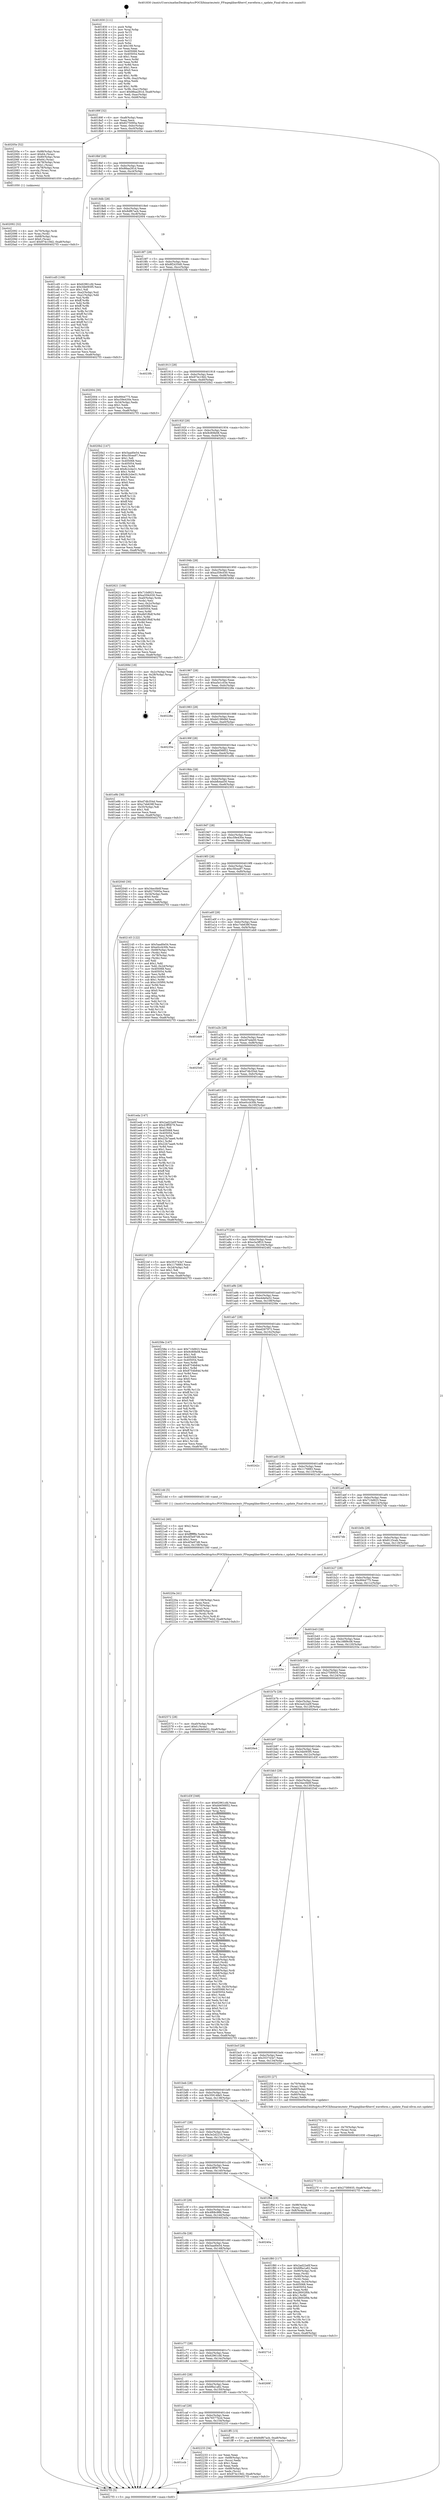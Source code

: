 digraph "0x401830" {
  label = "0x401830 (/mnt/c/Users/mathe/Desktop/tcc/POCII/binaries/extr_FFmpeglibavfiltervf_waveform.c_update_Final-ollvm.out::main(0))"
  labelloc = "t"
  node[shape=record]

  Entry [label="",width=0.3,height=0.3,shape=circle,fillcolor=black,style=filled]
  "0x40189f" [label="{
     0x40189f [32]\l
     | [instrs]\l
     &nbsp;&nbsp;0x40189f \<+6\>: mov -0xa8(%rbp),%eax\l
     &nbsp;&nbsp;0x4018a5 \<+2\>: mov %eax,%ecx\l
     &nbsp;&nbsp;0x4018a7 \<+6\>: sub $0x8275095a,%ecx\l
     &nbsp;&nbsp;0x4018ad \<+6\>: mov %eax,-0xbc(%rbp)\l
     &nbsp;&nbsp;0x4018b3 \<+6\>: mov %ecx,-0xc0(%rbp)\l
     &nbsp;&nbsp;0x4018b9 \<+6\>: je 000000000040205e \<main+0x82e\>\l
  }"]
  "0x40205e" [label="{
     0x40205e [52]\l
     | [instrs]\l
     &nbsp;&nbsp;0x40205e \<+7\>: mov -0x88(%rbp),%rax\l
     &nbsp;&nbsp;0x402065 \<+6\>: movl $0x64,(%rax)\l
     &nbsp;&nbsp;0x40206b \<+4\>: mov -0x80(%rbp),%rax\l
     &nbsp;&nbsp;0x40206f \<+6\>: movl $0x64,(%rax)\l
     &nbsp;&nbsp;0x402075 \<+4\>: mov -0x78(%rbp),%rax\l
     &nbsp;&nbsp;0x402079 \<+6\>: movl $0x1,(%rax)\l
     &nbsp;&nbsp;0x40207f \<+4\>: mov -0x78(%rbp),%rax\l
     &nbsp;&nbsp;0x402083 \<+3\>: movslq (%rax),%rax\l
     &nbsp;&nbsp;0x402086 \<+4\>: shl $0x2,%rax\l
     &nbsp;&nbsp;0x40208a \<+3\>: mov %rax,%rdi\l
     &nbsp;&nbsp;0x40208d \<+5\>: call 0000000000401050 \<malloc@plt\>\l
     | [calls]\l
     &nbsp;&nbsp;0x401050 \{1\} (unknown)\l
  }"]
  "0x4018bf" [label="{
     0x4018bf [28]\l
     | [instrs]\l
     &nbsp;&nbsp;0x4018bf \<+5\>: jmp 00000000004018c4 \<main+0x94\>\l
     &nbsp;&nbsp;0x4018c4 \<+6\>: mov -0xbc(%rbp),%eax\l
     &nbsp;&nbsp;0x4018ca \<+5\>: sub $0x88aa281d,%eax\l
     &nbsp;&nbsp;0x4018cf \<+6\>: mov %eax,-0xc4(%rbp)\l
     &nbsp;&nbsp;0x4018d5 \<+6\>: je 0000000000401cd5 \<main+0x4a5\>\l
  }"]
  Exit [label="",width=0.3,height=0.3,shape=circle,fillcolor=black,style=filled,peripheries=2]
  "0x401cd5" [label="{
     0x401cd5 [106]\l
     | [instrs]\l
     &nbsp;&nbsp;0x401cd5 \<+5\>: mov $0x62961cfd,%eax\l
     &nbsp;&nbsp;0x401cda \<+5\>: mov $0x34b093f5,%ecx\l
     &nbsp;&nbsp;0x401cdf \<+2\>: mov $0x1,%dl\l
     &nbsp;&nbsp;0x401ce1 \<+7\>: mov -0xa2(%rbp),%sil\l
     &nbsp;&nbsp;0x401ce8 \<+7\>: mov -0xa1(%rbp),%dil\l
     &nbsp;&nbsp;0x401cef \<+3\>: mov %sil,%r8b\l
     &nbsp;&nbsp;0x401cf2 \<+4\>: xor $0xff,%r8b\l
     &nbsp;&nbsp;0x401cf6 \<+3\>: mov %dil,%r9b\l
     &nbsp;&nbsp;0x401cf9 \<+4\>: xor $0xff,%r9b\l
     &nbsp;&nbsp;0x401cfd \<+3\>: xor $0x1,%dl\l
     &nbsp;&nbsp;0x401d00 \<+3\>: mov %r8b,%r10b\l
     &nbsp;&nbsp;0x401d03 \<+4\>: and $0xff,%r10b\l
     &nbsp;&nbsp;0x401d07 \<+3\>: and %dl,%sil\l
     &nbsp;&nbsp;0x401d0a \<+3\>: mov %r9b,%r11b\l
     &nbsp;&nbsp;0x401d0d \<+4\>: and $0xff,%r11b\l
     &nbsp;&nbsp;0x401d11 \<+3\>: and %dl,%dil\l
     &nbsp;&nbsp;0x401d14 \<+3\>: or %sil,%r10b\l
     &nbsp;&nbsp;0x401d17 \<+3\>: or %dil,%r11b\l
     &nbsp;&nbsp;0x401d1a \<+3\>: xor %r11b,%r10b\l
     &nbsp;&nbsp;0x401d1d \<+3\>: or %r9b,%r8b\l
     &nbsp;&nbsp;0x401d20 \<+4\>: xor $0xff,%r8b\l
     &nbsp;&nbsp;0x401d24 \<+3\>: or $0x1,%dl\l
     &nbsp;&nbsp;0x401d27 \<+3\>: and %dl,%r8b\l
     &nbsp;&nbsp;0x401d2a \<+3\>: or %r8b,%r10b\l
     &nbsp;&nbsp;0x401d2d \<+4\>: test $0x1,%r10b\l
     &nbsp;&nbsp;0x401d31 \<+3\>: cmovne %ecx,%eax\l
     &nbsp;&nbsp;0x401d34 \<+6\>: mov %eax,-0xa8(%rbp)\l
     &nbsp;&nbsp;0x401d3a \<+5\>: jmp 00000000004027f3 \<main+0xfc3\>\l
  }"]
  "0x4018db" [label="{
     0x4018db [28]\l
     | [instrs]\l
     &nbsp;&nbsp;0x4018db \<+5\>: jmp 00000000004018e0 \<main+0xb0\>\l
     &nbsp;&nbsp;0x4018e0 \<+6\>: mov -0xbc(%rbp),%eax\l
     &nbsp;&nbsp;0x4018e6 \<+5\>: sub $0x8df67acb,%eax\l
     &nbsp;&nbsp;0x4018eb \<+6\>: mov %eax,-0xc8(%rbp)\l
     &nbsp;&nbsp;0x4018f1 \<+6\>: je 0000000000402004 \<main+0x7d4\>\l
  }"]
  "0x4027f3" [label="{
     0x4027f3 [5]\l
     | [instrs]\l
     &nbsp;&nbsp;0x4027f3 \<+5\>: jmp 000000000040189f \<main+0x6f\>\l
  }"]
  "0x401830" [label="{
     0x401830 [111]\l
     | [instrs]\l
     &nbsp;&nbsp;0x401830 \<+1\>: push %rbp\l
     &nbsp;&nbsp;0x401831 \<+3\>: mov %rsp,%rbp\l
     &nbsp;&nbsp;0x401834 \<+2\>: push %r15\l
     &nbsp;&nbsp;0x401836 \<+2\>: push %r14\l
     &nbsp;&nbsp;0x401838 \<+2\>: push %r13\l
     &nbsp;&nbsp;0x40183a \<+2\>: push %r12\l
     &nbsp;&nbsp;0x40183c \<+1\>: push %rbx\l
     &nbsp;&nbsp;0x40183d \<+7\>: sub $0x168,%rsp\l
     &nbsp;&nbsp;0x401844 \<+2\>: xor %eax,%eax\l
     &nbsp;&nbsp;0x401846 \<+7\>: mov 0x405068,%ecx\l
     &nbsp;&nbsp;0x40184d \<+7\>: mov 0x405054,%edx\l
     &nbsp;&nbsp;0x401854 \<+3\>: sub $0x1,%eax\l
     &nbsp;&nbsp;0x401857 \<+3\>: mov %ecx,%r8d\l
     &nbsp;&nbsp;0x40185a \<+3\>: add %eax,%r8d\l
     &nbsp;&nbsp;0x40185d \<+4\>: imul %r8d,%ecx\l
     &nbsp;&nbsp;0x401861 \<+3\>: and $0x1,%ecx\l
     &nbsp;&nbsp;0x401864 \<+3\>: cmp $0x0,%ecx\l
     &nbsp;&nbsp;0x401867 \<+4\>: sete %r9b\l
     &nbsp;&nbsp;0x40186b \<+4\>: and $0x1,%r9b\l
     &nbsp;&nbsp;0x40186f \<+7\>: mov %r9b,-0xa2(%rbp)\l
     &nbsp;&nbsp;0x401876 \<+3\>: cmp $0xa,%edx\l
     &nbsp;&nbsp;0x401879 \<+4\>: setl %r9b\l
     &nbsp;&nbsp;0x40187d \<+4\>: and $0x1,%r9b\l
     &nbsp;&nbsp;0x401881 \<+7\>: mov %r9b,-0xa1(%rbp)\l
     &nbsp;&nbsp;0x401888 \<+10\>: movl $0x88aa281d,-0xa8(%rbp)\l
     &nbsp;&nbsp;0x401892 \<+6\>: mov %edi,-0xac(%rbp)\l
     &nbsp;&nbsp;0x401898 \<+7\>: mov %rsi,-0xb8(%rbp)\l
  }"]
  "0x40227f" [label="{
     0x40227f [15]\l
     | [instrs]\l
     &nbsp;&nbsp;0x40227f \<+10\>: movl $0x275f0935,-0xa8(%rbp)\l
     &nbsp;&nbsp;0x402289 \<+5\>: jmp 00000000004027f3 \<main+0xfc3\>\l
  }"]
  "0x402004" [label="{
     0x402004 [30]\l
     | [instrs]\l
     &nbsp;&nbsp;0x402004 \<+5\>: mov $0x9944775,%eax\l
     &nbsp;&nbsp;0x402009 \<+5\>: mov $0xc59e430e,%ecx\l
     &nbsp;&nbsp;0x40200e \<+3\>: mov -0x34(%rbp),%edx\l
     &nbsp;&nbsp;0x402011 \<+3\>: cmp $0x1,%edx\l
     &nbsp;&nbsp;0x402014 \<+3\>: cmovl %ecx,%eax\l
     &nbsp;&nbsp;0x402017 \<+6\>: mov %eax,-0xa8(%rbp)\l
     &nbsp;&nbsp;0x40201d \<+5\>: jmp 00000000004027f3 \<main+0xfc3\>\l
  }"]
  "0x4018f7" [label="{
     0x4018f7 [28]\l
     | [instrs]\l
     &nbsp;&nbsp;0x4018f7 \<+5\>: jmp 00000000004018fc \<main+0xcc\>\l
     &nbsp;&nbsp;0x4018fc \<+6\>: mov -0xbc(%rbp),%eax\l
     &nbsp;&nbsp;0x401902 \<+5\>: sub $0x8f2435d0,%eax\l
     &nbsp;&nbsp;0x401907 \<+6\>: mov %eax,-0xcc(%rbp)\l
     &nbsp;&nbsp;0x40190d \<+6\>: je 00000000004023fb \<main+0xbcb\>\l
  }"]
  "0x402270" [label="{
     0x402270 [15]\l
     | [instrs]\l
     &nbsp;&nbsp;0x402270 \<+4\>: mov -0x70(%rbp),%rax\l
     &nbsp;&nbsp;0x402274 \<+3\>: mov (%rax),%rax\l
     &nbsp;&nbsp;0x402277 \<+3\>: mov %rax,%rdi\l
     &nbsp;&nbsp;0x40227a \<+5\>: call 0000000000401030 \<free@plt\>\l
     | [calls]\l
     &nbsp;&nbsp;0x401030 \{1\} (unknown)\l
  }"]
  "0x4023fb" [label="{
     0x4023fb\l
  }", style=dashed]
  "0x401913" [label="{
     0x401913 [28]\l
     | [instrs]\l
     &nbsp;&nbsp;0x401913 \<+5\>: jmp 0000000000401918 \<main+0xe8\>\l
     &nbsp;&nbsp;0x401918 \<+6\>: mov -0xbc(%rbp),%eax\l
     &nbsp;&nbsp;0x40191e \<+5\>: sub $0x974c19d2,%eax\l
     &nbsp;&nbsp;0x401923 \<+6\>: mov %eax,-0xd0(%rbp)\l
     &nbsp;&nbsp;0x401929 \<+6\>: je 00000000004020b2 \<main+0x882\>\l
  }"]
  "0x401ccb" [label="{
     0x401ccb\l
  }", style=dashed]
  "0x4020b2" [label="{
     0x4020b2 [147]\l
     | [instrs]\l
     &nbsp;&nbsp;0x4020b2 \<+5\>: mov $0x5aad0e54,%eax\l
     &nbsp;&nbsp;0x4020b7 \<+5\>: mov $0xc5fcea97,%ecx\l
     &nbsp;&nbsp;0x4020bc \<+2\>: mov $0x1,%dl\l
     &nbsp;&nbsp;0x4020be \<+7\>: mov 0x405068,%esi\l
     &nbsp;&nbsp;0x4020c5 \<+7\>: mov 0x405054,%edi\l
     &nbsp;&nbsp;0x4020cc \<+3\>: mov %esi,%r8d\l
     &nbsp;&nbsp;0x4020cf \<+7\>: add $0x8c2cbe31,%r8d\l
     &nbsp;&nbsp;0x4020d6 \<+4\>: sub $0x1,%r8d\l
     &nbsp;&nbsp;0x4020da \<+7\>: sub $0x8c2cbe31,%r8d\l
     &nbsp;&nbsp;0x4020e1 \<+4\>: imul %r8d,%esi\l
     &nbsp;&nbsp;0x4020e5 \<+3\>: and $0x1,%esi\l
     &nbsp;&nbsp;0x4020e8 \<+3\>: cmp $0x0,%esi\l
     &nbsp;&nbsp;0x4020eb \<+4\>: sete %r9b\l
     &nbsp;&nbsp;0x4020ef \<+3\>: cmp $0xa,%edi\l
     &nbsp;&nbsp;0x4020f2 \<+4\>: setl %r10b\l
     &nbsp;&nbsp;0x4020f6 \<+3\>: mov %r9b,%r11b\l
     &nbsp;&nbsp;0x4020f9 \<+4\>: xor $0xff,%r11b\l
     &nbsp;&nbsp;0x4020fd \<+3\>: mov %r10b,%bl\l
     &nbsp;&nbsp;0x402100 \<+3\>: xor $0xff,%bl\l
     &nbsp;&nbsp;0x402103 \<+3\>: xor $0x0,%dl\l
     &nbsp;&nbsp;0x402106 \<+3\>: mov %r11b,%r14b\l
     &nbsp;&nbsp;0x402109 \<+4\>: and $0x0,%r14b\l
     &nbsp;&nbsp;0x40210d \<+3\>: and %dl,%r9b\l
     &nbsp;&nbsp;0x402110 \<+3\>: mov %bl,%r15b\l
     &nbsp;&nbsp;0x402113 \<+4\>: and $0x0,%r15b\l
     &nbsp;&nbsp;0x402117 \<+3\>: and %dl,%r10b\l
     &nbsp;&nbsp;0x40211a \<+3\>: or %r9b,%r14b\l
     &nbsp;&nbsp;0x40211d \<+3\>: or %r10b,%r15b\l
     &nbsp;&nbsp;0x402120 \<+3\>: xor %r15b,%r14b\l
     &nbsp;&nbsp;0x402123 \<+3\>: or %bl,%r11b\l
     &nbsp;&nbsp;0x402126 \<+4\>: xor $0xff,%r11b\l
     &nbsp;&nbsp;0x40212a \<+3\>: or $0x0,%dl\l
     &nbsp;&nbsp;0x40212d \<+3\>: and %dl,%r11b\l
     &nbsp;&nbsp;0x402130 \<+3\>: or %r11b,%r14b\l
     &nbsp;&nbsp;0x402133 \<+4\>: test $0x1,%r14b\l
     &nbsp;&nbsp;0x402137 \<+3\>: cmovne %ecx,%eax\l
     &nbsp;&nbsp;0x40213a \<+6\>: mov %eax,-0xa8(%rbp)\l
     &nbsp;&nbsp;0x402140 \<+5\>: jmp 00000000004027f3 \<main+0xfc3\>\l
  }"]
  "0x40192f" [label="{
     0x40192f [28]\l
     | [instrs]\l
     &nbsp;&nbsp;0x40192f \<+5\>: jmp 0000000000401934 \<main+0x104\>\l
     &nbsp;&nbsp;0x401934 \<+6\>: mov -0xbc(%rbp),%eax\l
     &nbsp;&nbsp;0x40193a \<+5\>: sub $0x9c80fe08,%eax\l
     &nbsp;&nbsp;0x40193f \<+6\>: mov %eax,-0xd4(%rbp)\l
     &nbsp;&nbsp;0x401945 \<+6\>: je 0000000000402621 \<main+0xdf1\>\l
  }"]
  "0x402233" [label="{
     0x402233 [34]\l
     | [instrs]\l
     &nbsp;&nbsp;0x402233 \<+2\>: xor %eax,%eax\l
     &nbsp;&nbsp;0x402235 \<+4\>: mov -0x68(%rbp),%rcx\l
     &nbsp;&nbsp;0x402239 \<+2\>: mov (%rcx),%edx\l
     &nbsp;&nbsp;0x40223b \<+3\>: sub $0x1,%eax\l
     &nbsp;&nbsp;0x40223e \<+2\>: sub %eax,%edx\l
     &nbsp;&nbsp;0x402240 \<+4\>: mov -0x68(%rbp),%rcx\l
     &nbsp;&nbsp;0x402244 \<+2\>: mov %edx,(%rcx)\l
     &nbsp;&nbsp;0x402246 \<+10\>: movl $0x974c19d2,-0xa8(%rbp)\l
     &nbsp;&nbsp;0x402250 \<+5\>: jmp 00000000004027f3 \<main+0xfc3\>\l
  }"]
  "0x402621" [label="{
     0x402621 [108]\l
     | [instrs]\l
     &nbsp;&nbsp;0x402621 \<+5\>: mov $0x710d923,%eax\l
     &nbsp;&nbsp;0x402626 \<+5\>: mov $0xa359c030,%ecx\l
     &nbsp;&nbsp;0x40262b \<+7\>: mov -0xa0(%rbp),%rdx\l
     &nbsp;&nbsp;0x402632 \<+2\>: mov (%rdx),%esi\l
     &nbsp;&nbsp;0x402634 \<+3\>: mov %esi,-0x2c(%rbp)\l
     &nbsp;&nbsp;0x402637 \<+7\>: mov 0x405068,%esi\l
     &nbsp;&nbsp;0x40263e \<+7\>: mov 0x405054,%edi\l
     &nbsp;&nbsp;0x402645 \<+3\>: mov %esi,%r8d\l
     &nbsp;&nbsp;0x402648 \<+7\>: add $0xdbf1f6df,%r8d\l
     &nbsp;&nbsp;0x40264f \<+4\>: sub $0x1,%r8d\l
     &nbsp;&nbsp;0x402653 \<+7\>: sub $0xdbf1f6df,%r8d\l
     &nbsp;&nbsp;0x40265a \<+4\>: imul %r8d,%esi\l
     &nbsp;&nbsp;0x40265e \<+3\>: and $0x1,%esi\l
     &nbsp;&nbsp;0x402661 \<+3\>: cmp $0x0,%esi\l
     &nbsp;&nbsp;0x402664 \<+4\>: sete %r9b\l
     &nbsp;&nbsp;0x402668 \<+3\>: cmp $0xa,%edi\l
     &nbsp;&nbsp;0x40266b \<+4\>: setl %r10b\l
     &nbsp;&nbsp;0x40266f \<+3\>: mov %r9b,%r11b\l
     &nbsp;&nbsp;0x402672 \<+3\>: and %r10b,%r11b\l
     &nbsp;&nbsp;0x402675 \<+3\>: xor %r10b,%r9b\l
     &nbsp;&nbsp;0x402678 \<+3\>: or %r9b,%r11b\l
     &nbsp;&nbsp;0x40267b \<+4\>: test $0x1,%r11b\l
     &nbsp;&nbsp;0x40267f \<+3\>: cmovne %ecx,%eax\l
     &nbsp;&nbsp;0x402682 \<+6\>: mov %eax,-0xa8(%rbp)\l
     &nbsp;&nbsp;0x402688 \<+5\>: jmp 00000000004027f3 \<main+0xfc3\>\l
  }"]
  "0x40194b" [label="{
     0x40194b [28]\l
     | [instrs]\l
     &nbsp;&nbsp;0x40194b \<+5\>: jmp 0000000000401950 \<main+0x120\>\l
     &nbsp;&nbsp;0x401950 \<+6\>: mov -0xbc(%rbp),%eax\l
     &nbsp;&nbsp;0x401956 \<+5\>: sub $0xa359c030,%eax\l
     &nbsp;&nbsp;0x40195b \<+6\>: mov %eax,-0xd8(%rbp)\l
     &nbsp;&nbsp;0x401961 \<+6\>: je 000000000040268d \<main+0xe5d\>\l
  }"]
  "0x40220a" [label="{
     0x40220a [41]\l
     | [instrs]\l
     &nbsp;&nbsp;0x40220a \<+6\>: mov -0x158(%rbp),%ecx\l
     &nbsp;&nbsp;0x402210 \<+3\>: imul %eax,%ecx\l
     &nbsp;&nbsp;0x402213 \<+4\>: mov -0x70(%rbp),%rsi\l
     &nbsp;&nbsp;0x402217 \<+3\>: mov (%rsi),%rsi\l
     &nbsp;&nbsp;0x40221a \<+4\>: mov -0x68(%rbp),%rdi\l
     &nbsp;&nbsp;0x40221e \<+3\>: movslq (%rdi),%rdi\l
     &nbsp;&nbsp;0x402221 \<+3\>: mov %ecx,(%rsi,%rdi,4)\l
     &nbsp;&nbsp;0x402224 \<+10\>: movl $0x76577b2d,-0xa8(%rbp)\l
     &nbsp;&nbsp;0x40222e \<+5\>: jmp 00000000004027f3 \<main+0xfc3\>\l
  }"]
  "0x40268d" [label="{
     0x40268d [18]\l
     | [instrs]\l
     &nbsp;&nbsp;0x40268d \<+3\>: mov -0x2c(%rbp),%eax\l
     &nbsp;&nbsp;0x402690 \<+4\>: lea -0x28(%rbp),%rsp\l
     &nbsp;&nbsp;0x402694 \<+1\>: pop %rbx\l
     &nbsp;&nbsp;0x402695 \<+2\>: pop %r12\l
     &nbsp;&nbsp;0x402697 \<+2\>: pop %r13\l
     &nbsp;&nbsp;0x402699 \<+2\>: pop %r14\l
     &nbsp;&nbsp;0x40269b \<+2\>: pop %r15\l
     &nbsp;&nbsp;0x40269d \<+1\>: pop %rbp\l
     &nbsp;&nbsp;0x40269e \<+1\>: ret\l
  }"]
  "0x401967" [label="{
     0x401967 [28]\l
     | [instrs]\l
     &nbsp;&nbsp;0x401967 \<+5\>: jmp 000000000040196c \<main+0x13c\>\l
     &nbsp;&nbsp;0x40196c \<+6\>: mov -0xbc(%rbp),%eax\l
     &nbsp;&nbsp;0x401972 \<+5\>: sub $0xa5e1c03e,%eax\l
     &nbsp;&nbsp;0x401977 \<+6\>: mov %eax,-0xdc(%rbp)\l
     &nbsp;&nbsp;0x40197d \<+6\>: je 000000000040228e \<main+0xa5e\>\l
  }"]
  "0x4021e2" [label="{
     0x4021e2 [40]\l
     | [instrs]\l
     &nbsp;&nbsp;0x4021e2 \<+5\>: mov $0x2,%ecx\l
     &nbsp;&nbsp;0x4021e7 \<+1\>: cltd\l
     &nbsp;&nbsp;0x4021e8 \<+2\>: idiv %ecx\l
     &nbsp;&nbsp;0x4021ea \<+6\>: imul $0xfffffffe,%edx,%ecx\l
     &nbsp;&nbsp;0x4021f0 \<+6\>: add $0x4f3e97d8,%ecx\l
     &nbsp;&nbsp;0x4021f6 \<+3\>: add $0x1,%ecx\l
     &nbsp;&nbsp;0x4021f9 \<+6\>: sub $0x4f3e97d8,%ecx\l
     &nbsp;&nbsp;0x4021ff \<+6\>: mov %ecx,-0x158(%rbp)\l
     &nbsp;&nbsp;0x402205 \<+5\>: call 0000000000401160 \<next_i\>\l
     | [calls]\l
     &nbsp;&nbsp;0x401160 \{1\} (/mnt/c/Users/mathe/Desktop/tcc/POCII/binaries/extr_FFmpeglibavfiltervf_waveform.c_update_Final-ollvm.out::next_i)\l
  }"]
  "0x40228e" [label="{
     0x40228e\l
  }", style=dashed]
  "0x401983" [label="{
     0x401983 [28]\l
     | [instrs]\l
     &nbsp;&nbsp;0x401983 \<+5\>: jmp 0000000000401988 \<main+0x158\>\l
     &nbsp;&nbsp;0x401988 \<+6\>: mov -0xbc(%rbp),%eax\l
     &nbsp;&nbsp;0x40198e \<+5\>: sub $0xb019849d,%eax\l
     &nbsp;&nbsp;0x401993 \<+6\>: mov %eax,-0xe0(%rbp)\l
     &nbsp;&nbsp;0x401999 \<+6\>: je 000000000040235e \<main+0xb2e\>\l
  }"]
  "0x402092" [label="{
     0x402092 [32]\l
     | [instrs]\l
     &nbsp;&nbsp;0x402092 \<+4\>: mov -0x70(%rbp),%rdi\l
     &nbsp;&nbsp;0x402096 \<+3\>: mov %rax,(%rdi)\l
     &nbsp;&nbsp;0x402099 \<+4\>: mov -0x68(%rbp),%rax\l
     &nbsp;&nbsp;0x40209d \<+6\>: movl $0x0,(%rax)\l
     &nbsp;&nbsp;0x4020a3 \<+10\>: movl $0x974c19d2,-0xa8(%rbp)\l
     &nbsp;&nbsp;0x4020ad \<+5\>: jmp 00000000004027f3 \<main+0xfc3\>\l
  }"]
  "0x40235e" [label="{
     0x40235e\l
  }", style=dashed]
  "0x40199f" [label="{
     0x40199f [28]\l
     | [instrs]\l
     &nbsp;&nbsp;0x40199f \<+5\>: jmp 00000000004019a4 \<main+0x174\>\l
     &nbsp;&nbsp;0x4019a4 \<+6\>: mov -0xbc(%rbp),%eax\l
     &nbsp;&nbsp;0x4019aa \<+5\>: sub $0xbb656852,%eax\l
     &nbsp;&nbsp;0x4019af \<+6\>: mov %eax,-0xe4(%rbp)\l
     &nbsp;&nbsp;0x4019b5 \<+6\>: je 0000000000401e9b \<main+0x66b\>\l
  }"]
  "0x401caf" [label="{
     0x401caf [28]\l
     | [instrs]\l
     &nbsp;&nbsp;0x401caf \<+5\>: jmp 0000000000401cb4 \<main+0x484\>\l
     &nbsp;&nbsp;0x401cb4 \<+6\>: mov -0xbc(%rbp),%eax\l
     &nbsp;&nbsp;0x401cba \<+5\>: sub $0x76577b2d,%eax\l
     &nbsp;&nbsp;0x401cbf \<+6\>: mov %eax,-0x154(%rbp)\l
     &nbsp;&nbsp;0x401cc5 \<+6\>: je 0000000000402233 \<main+0xa03\>\l
  }"]
  "0x401e9b" [label="{
     0x401e9b [30]\l
     | [instrs]\l
     &nbsp;&nbsp;0x401e9b \<+5\>: mov $0xd7db354d,%eax\l
     &nbsp;&nbsp;0x401ea0 \<+5\>: mov $0xc7eb638f,%ecx\l
     &nbsp;&nbsp;0x401ea5 \<+3\>: mov -0x35(%rbp),%dl\l
     &nbsp;&nbsp;0x401ea8 \<+3\>: test $0x1,%dl\l
     &nbsp;&nbsp;0x401eab \<+3\>: cmovne %ecx,%eax\l
     &nbsp;&nbsp;0x401eae \<+6\>: mov %eax,-0xa8(%rbp)\l
     &nbsp;&nbsp;0x401eb4 \<+5\>: jmp 00000000004027f3 \<main+0xfc3\>\l
  }"]
  "0x4019bb" [label="{
     0x4019bb [28]\l
     | [instrs]\l
     &nbsp;&nbsp;0x4019bb \<+5\>: jmp 00000000004019c0 \<main+0x190\>\l
     &nbsp;&nbsp;0x4019c0 \<+6\>: mov -0xbc(%rbp),%eax\l
     &nbsp;&nbsp;0x4019c6 \<+5\>: sub $0xbfb4ad30,%eax\l
     &nbsp;&nbsp;0x4019cb \<+6\>: mov %eax,-0xe8(%rbp)\l
     &nbsp;&nbsp;0x4019d1 \<+6\>: je 0000000000402303 \<main+0xad3\>\l
  }"]
  "0x401ff5" [label="{
     0x401ff5 [15]\l
     | [instrs]\l
     &nbsp;&nbsp;0x401ff5 \<+10\>: movl $0x8df67acb,-0xa8(%rbp)\l
     &nbsp;&nbsp;0x401fff \<+5\>: jmp 00000000004027f3 \<main+0xfc3\>\l
  }"]
  "0x402303" [label="{
     0x402303\l
  }", style=dashed]
  "0x4019d7" [label="{
     0x4019d7 [28]\l
     | [instrs]\l
     &nbsp;&nbsp;0x4019d7 \<+5\>: jmp 00000000004019dc \<main+0x1ac\>\l
     &nbsp;&nbsp;0x4019dc \<+6\>: mov -0xbc(%rbp),%eax\l
     &nbsp;&nbsp;0x4019e2 \<+5\>: sub $0xc59e430e,%eax\l
     &nbsp;&nbsp;0x4019e7 \<+6\>: mov %eax,-0xec(%rbp)\l
     &nbsp;&nbsp;0x4019ed \<+6\>: je 0000000000402040 \<main+0x810\>\l
  }"]
  "0x401c93" [label="{
     0x401c93 [28]\l
     | [instrs]\l
     &nbsp;&nbsp;0x401c93 \<+5\>: jmp 0000000000401c98 \<main+0x468\>\l
     &nbsp;&nbsp;0x401c98 \<+6\>: mov -0xbc(%rbp),%eax\l
     &nbsp;&nbsp;0x401c9e \<+5\>: sub $0x6f6a1a82,%eax\l
     &nbsp;&nbsp;0x401ca3 \<+6\>: mov %eax,-0x150(%rbp)\l
     &nbsp;&nbsp;0x401ca9 \<+6\>: je 0000000000401ff5 \<main+0x7c5\>\l
  }"]
  "0x402040" [label="{
     0x402040 [30]\l
     | [instrs]\l
     &nbsp;&nbsp;0x402040 \<+5\>: mov $0x34ec0b0f,%eax\l
     &nbsp;&nbsp;0x402045 \<+5\>: mov $0x8275095a,%ecx\l
     &nbsp;&nbsp;0x40204a \<+3\>: mov -0x34(%rbp),%edx\l
     &nbsp;&nbsp;0x40204d \<+3\>: cmp $0x0,%edx\l
     &nbsp;&nbsp;0x402050 \<+3\>: cmove %ecx,%eax\l
     &nbsp;&nbsp;0x402053 \<+6\>: mov %eax,-0xa8(%rbp)\l
     &nbsp;&nbsp;0x402059 \<+5\>: jmp 00000000004027f3 \<main+0xfc3\>\l
  }"]
  "0x4019f3" [label="{
     0x4019f3 [28]\l
     | [instrs]\l
     &nbsp;&nbsp;0x4019f3 \<+5\>: jmp 00000000004019f8 \<main+0x1c8\>\l
     &nbsp;&nbsp;0x4019f8 \<+6\>: mov -0xbc(%rbp),%eax\l
     &nbsp;&nbsp;0x4019fe \<+5\>: sub $0xc5fcea97,%eax\l
     &nbsp;&nbsp;0x401a03 \<+6\>: mov %eax,-0xf0(%rbp)\l
     &nbsp;&nbsp;0x401a09 \<+6\>: je 0000000000402145 \<main+0x915\>\l
  }"]
  "0x40269f" [label="{
     0x40269f\l
  }", style=dashed]
  "0x402145" [label="{
     0x402145 [122]\l
     | [instrs]\l
     &nbsp;&nbsp;0x402145 \<+5\>: mov $0x5aad0e54,%eax\l
     &nbsp;&nbsp;0x40214a \<+5\>: mov $0xe0ccb30b,%ecx\l
     &nbsp;&nbsp;0x40214f \<+4\>: mov -0x68(%rbp),%rdx\l
     &nbsp;&nbsp;0x402153 \<+2\>: mov (%rdx),%esi\l
     &nbsp;&nbsp;0x402155 \<+4\>: mov -0x78(%rbp),%rdx\l
     &nbsp;&nbsp;0x402159 \<+2\>: cmp (%rdx),%esi\l
     &nbsp;&nbsp;0x40215b \<+4\>: setl %dil\l
     &nbsp;&nbsp;0x40215f \<+4\>: and $0x1,%dil\l
     &nbsp;&nbsp;0x402163 \<+4\>: mov %dil,-0x2d(%rbp)\l
     &nbsp;&nbsp;0x402167 \<+7\>: mov 0x405068,%esi\l
     &nbsp;&nbsp;0x40216e \<+8\>: mov 0x405054,%r8d\l
     &nbsp;&nbsp;0x402176 \<+3\>: mov %esi,%r9d\l
     &nbsp;&nbsp;0x402179 \<+7\>: add $0xc165f00,%r9d\l
     &nbsp;&nbsp;0x402180 \<+4\>: sub $0x1,%r9d\l
     &nbsp;&nbsp;0x402184 \<+7\>: sub $0xc165f00,%r9d\l
     &nbsp;&nbsp;0x40218b \<+4\>: imul %r9d,%esi\l
     &nbsp;&nbsp;0x40218f \<+3\>: and $0x1,%esi\l
     &nbsp;&nbsp;0x402192 \<+3\>: cmp $0x0,%esi\l
     &nbsp;&nbsp;0x402195 \<+4\>: sete %dil\l
     &nbsp;&nbsp;0x402199 \<+4\>: cmp $0xa,%r8d\l
     &nbsp;&nbsp;0x40219d \<+4\>: setl %r10b\l
     &nbsp;&nbsp;0x4021a1 \<+3\>: mov %dil,%r11b\l
     &nbsp;&nbsp;0x4021a4 \<+3\>: and %r10b,%r11b\l
     &nbsp;&nbsp;0x4021a7 \<+3\>: xor %r10b,%dil\l
     &nbsp;&nbsp;0x4021aa \<+3\>: or %dil,%r11b\l
     &nbsp;&nbsp;0x4021ad \<+4\>: test $0x1,%r11b\l
     &nbsp;&nbsp;0x4021b1 \<+3\>: cmovne %ecx,%eax\l
     &nbsp;&nbsp;0x4021b4 \<+6\>: mov %eax,-0xa8(%rbp)\l
     &nbsp;&nbsp;0x4021ba \<+5\>: jmp 00000000004027f3 \<main+0xfc3\>\l
  }"]
  "0x401a0f" [label="{
     0x401a0f [28]\l
     | [instrs]\l
     &nbsp;&nbsp;0x401a0f \<+5\>: jmp 0000000000401a14 \<main+0x1e4\>\l
     &nbsp;&nbsp;0x401a14 \<+6\>: mov -0xbc(%rbp),%eax\l
     &nbsp;&nbsp;0x401a1a \<+5\>: sub $0xc7eb638f,%eax\l
     &nbsp;&nbsp;0x401a1f \<+6\>: mov %eax,-0xf4(%rbp)\l
     &nbsp;&nbsp;0x401a25 \<+6\>: je 0000000000401eb9 \<main+0x689\>\l
  }"]
  "0x401c77" [label="{
     0x401c77 [28]\l
     | [instrs]\l
     &nbsp;&nbsp;0x401c77 \<+5\>: jmp 0000000000401c7c \<main+0x44c\>\l
     &nbsp;&nbsp;0x401c7c \<+6\>: mov -0xbc(%rbp),%eax\l
     &nbsp;&nbsp;0x401c82 \<+5\>: sub $0x62961cfd,%eax\l
     &nbsp;&nbsp;0x401c87 \<+6\>: mov %eax,-0x14c(%rbp)\l
     &nbsp;&nbsp;0x401c8d \<+6\>: je 000000000040269f \<main+0xe6f\>\l
  }"]
  "0x401eb9" [label="{
     0x401eb9\l
  }", style=dashed]
  "0x401a2b" [label="{
     0x401a2b [28]\l
     | [instrs]\l
     &nbsp;&nbsp;0x401a2b \<+5\>: jmp 0000000000401a30 \<main+0x200\>\l
     &nbsp;&nbsp;0x401a30 \<+6\>: mov -0xbc(%rbp),%eax\l
     &nbsp;&nbsp;0x401a36 \<+5\>: sub $0xc87ede00,%eax\l
     &nbsp;&nbsp;0x401a3b \<+6\>: mov %eax,-0xf8(%rbp)\l
     &nbsp;&nbsp;0x401a41 \<+6\>: je 0000000000402540 \<main+0xd10\>\l
  }"]
  "0x40271d" [label="{
     0x40271d\l
  }", style=dashed]
  "0x402540" [label="{
     0x402540\l
  }", style=dashed]
  "0x401a47" [label="{
     0x401a47 [28]\l
     | [instrs]\l
     &nbsp;&nbsp;0x401a47 \<+5\>: jmp 0000000000401a4c \<main+0x21c\>\l
     &nbsp;&nbsp;0x401a4c \<+6\>: mov -0xbc(%rbp),%eax\l
     &nbsp;&nbsp;0x401a52 \<+5\>: sub $0xd7db354d,%eax\l
     &nbsp;&nbsp;0x401a57 \<+6\>: mov %eax,-0xfc(%rbp)\l
     &nbsp;&nbsp;0x401a5d \<+6\>: je 0000000000401eda \<main+0x6aa\>\l
  }"]
  "0x401c5b" [label="{
     0x401c5b [28]\l
     | [instrs]\l
     &nbsp;&nbsp;0x401c5b \<+5\>: jmp 0000000000401c60 \<main+0x430\>\l
     &nbsp;&nbsp;0x401c60 \<+6\>: mov -0xbc(%rbp),%eax\l
     &nbsp;&nbsp;0x401c66 \<+5\>: sub $0x5aad0e54,%eax\l
     &nbsp;&nbsp;0x401c6b \<+6\>: mov %eax,-0x148(%rbp)\l
     &nbsp;&nbsp;0x401c71 \<+6\>: je 000000000040271d \<main+0xeed\>\l
  }"]
  "0x401eda" [label="{
     0x401eda [147]\l
     | [instrs]\l
     &nbsp;&nbsp;0x401eda \<+5\>: mov $0x2ad22a0f,%eax\l
     &nbsp;&nbsp;0x401edf \<+5\>: mov $0x43ff5679,%ecx\l
     &nbsp;&nbsp;0x401ee4 \<+2\>: mov $0x1,%dl\l
     &nbsp;&nbsp;0x401ee6 \<+7\>: mov 0x405068,%esi\l
     &nbsp;&nbsp;0x401eed \<+7\>: mov 0x405054,%edi\l
     &nbsp;&nbsp;0x401ef4 \<+3\>: mov %esi,%r8d\l
     &nbsp;&nbsp;0x401ef7 \<+7\>: add $0x22b7aae6,%r8d\l
     &nbsp;&nbsp;0x401efe \<+4\>: sub $0x1,%r8d\l
     &nbsp;&nbsp;0x401f02 \<+7\>: sub $0x22b7aae6,%r8d\l
     &nbsp;&nbsp;0x401f09 \<+4\>: imul %r8d,%esi\l
     &nbsp;&nbsp;0x401f0d \<+3\>: and $0x1,%esi\l
     &nbsp;&nbsp;0x401f10 \<+3\>: cmp $0x0,%esi\l
     &nbsp;&nbsp;0x401f13 \<+4\>: sete %r9b\l
     &nbsp;&nbsp;0x401f17 \<+3\>: cmp $0xa,%edi\l
     &nbsp;&nbsp;0x401f1a \<+4\>: setl %r10b\l
     &nbsp;&nbsp;0x401f1e \<+3\>: mov %r9b,%r11b\l
     &nbsp;&nbsp;0x401f21 \<+4\>: xor $0xff,%r11b\l
     &nbsp;&nbsp;0x401f25 \<+3\>: mov %r10b,%bl\l
     &nbsp;&nbsp;0x401f28 \<+3\>: xor $0xff,%bl\l
     &nbsp;&nbsp;0x401f2b \<+3\>: xor $0x0,%dl\l
     &nbsp;&nbsp;0x401f2e \<+3\>: mov %r11b,%r14b\l
     &nbsp;&nbsp;0x401f31 \<+4\>: and $0x0,%r14b\l
     &nbsp;&nbsp;0x401f35 \<+3\>: and %dl,%r9b\l
     &nbsp;&nbsp;0x401f38 \<+3\>: mov %bl,%r15b\l
     &nbsp;&nbsp;0x401f3b \<+4\>: and $0x0,%r15b\l
     &nbsp;&nbsp;0x401f3f \<+3\>: and %dl,%r10b\l
     &nbsp;&nbsp;0x401f42 \<+3\>: or %r9b,%r14b\l
     &nbsp;&nbsp;0x401f45 \<+3\>: or %r10b,%r15b\l
     &nbsp;&nbsp;0x401f48 \<+3\>: xor %r15b,%r14b\l
     &nbsp;&nbsp;0x401f4b \<+3\>: or %bl,%r11b\l
     &nbsp;&nbsp;0x401f4e \<+4\>: xor $0xff,%r11b\l
     &nbsp;&nbsp;0x401f52 \<+3\>: or $0x0,%dl\l
     &nbsp;&nbsp;0x401f55 \<+3\>: and %dl,%r11b\l
     &nbsp;&nbsp;0x401f58 \<+3\>: or %r11b,%r14b\l
     &nbsp;&nbsp;0x401f5b \<+4\>: test $0x1,%r14b\l
     &nbsp;&nbsp;0x401f5f \<+3\>: cmovne %ecx,%eax\l
     &nbsp;&nbsp;0x401f62 \<+6\>: mov %eax,-0xa8(%rbp)\l
     &nbsp;&nbsp;0x401f68 \<+5\>: jmp 00000000004027f3 \<main+0xfc3\>\l
  }"]
  "0x401a63" [label="{
     0x401a63 [28]\l
     | [instrs]\l
     &nbsp;&nbsp;0x401a63 \<+5\>: jmp 0000000000401a68 \<main+0x238\>\l
     &nbsp;&nbsp;0x401a68 \<+6\>: mov -0xbc(%rbp),%eax\l
     &nbsp;&nbsp;0x401a6e \<+5\>: sub $0xe0ccb30b,%eax\l
     &nbsp;&nbsp;0x401a73 \<+6\>: mov %eax,-0x100(%rbp)\l
     &nbsp;&nbsp;0x401a79 \<+6\>: je 00000000004021bf \<main+0x98f\>\l
  }"]
  "0x40240a" [label="{
     0x40240a\l
  }", style=dashed]
  "0x4021bf" [label="{
     0x4021bf [30]\l
     | [instrs]\l
     &nbsp;&nbsp;0x4021bf \<+5\>: mov $0x353743e7,%eax\l
     &nbsp;&nbsp;0x4021c4 \<+5\>: mov $0x1176883,%ecx\l
     &nbsp;&nbsp;0x4021c9 \<+3\>: mov -0x2d(%rbp),%dl\l
     &nbsp;&nbsp;0x4021cc \<+3\>: test $0x1,%dl\l
     &nbsp;&nbsp;0x4021cf \<+3\>: cmovne %ecx,%eax\l
     &nbsp;&nbsp;0x4021d2 \<+6\>: mov %eax,-0xa8(%rbp)\l
     &nbsp;&nbsp;0x4021d8 \<+5\>: jmp 00000000004027f3 \<main+0xfc3\>\l
  }"]
  "0x401a7f" [label="{
     0x401a7f [28]\l
     | [instrs]\l
     &nbsp;&nbsp;0x401a7f \<+5\>: jmp 0000000000401a84 \<main+0x254\>\l
     &nbsp;&nbsp;0x401a84 \<+6\>: mov -0xbc(%rbp),%eax\l
     &nbsp;&nbsp;0x401a8a \<+5\>: sub $0xe3a3ff10,%eax\l
     &nbsp;&nbsp;0x401a8f \<+6\>: mov %eax,-0x104(%rbp)\l
     &nbsp;&nbsp;0x401a95 \<+6\>: je 0000000000402482 \<main+0xc52\>\l
  }"]
  "0x401f80" [label="{
     0x401f80 [117]\l
     | [instrs]\l
     &nbsp;&nbsp;0x401f80 \<+5\>: mov $0x2ad22a0f,%ecx\l
     &nbsp;&nbsp;0x401f85 \<+5\>: mov $0x6f6a1a82,%edx\l
     &nbsp;&nbsp;0x401f8a \<+7\>: mov -0x90(%rbp),%rdi\l
     &nbsp;&nbsp;0x401f91 \<+2\>: mov %eax,(%rdi)\l
     &nbsp;&nbsp;0x401f93 \<+7\>: mov -0x90(%rbp),%rdi\l
     &nbsp;&nbsp;0x401f9a \<+2\>: mov (%rdi),%eax\l
     &nbsp;&nbsp;0x401f9c \<+3\>: mov %eax,-0x34(%rbp)\l
     &nbsp;&nbsp;0x401f9f \<+7\>: mov 0x405068,%eax\l
     &nbsp;&nbsp;0x401fa6 \<+7\>: mov 0x405054,%esi\l
     &nbsp;&nbsp;0x401fad \<+3\>: mov %eax,%r8d\l
     &nbsp;&nbsp;0x401fb0 \<+7\>: add $0x28002f0b,%r8d\l
     &nbsp;&nbsp;0x401fb7 \<+4\>: sub $0x1,%r8d\l
     &nbsp;&nbsp;0x401fbb \<+7\>: sub $0x28002f0b,%r8d\l
     &nbsp;&nbsp;0x401fc2 \<+4\>: imul %r8d,%eax\l
     &nbsp;&nbsp;0x401fc6 \<+3\>: and $0x1,%eax\l
     &nbsp;&nbsp;0x401fc9 \<+3\>: cmp $0x0,%eax\l
     &nbsp;&nbsp;0x401fcc \<+4\>: sete %r9b\l
     &nbsp;&nbsp;0x401fd0 \<+3\>: cmp $0xa,%esi\l
     &nbsp;&nbsp;0x401fd3 \<+4\>: setl %r10b\l
     &nbsp;&nbsp;0x401fd7 \<+3\>: mov %r9b,%r11b\l
     &nbsp;&nbsp;0x401fda \<+3\>: and %r10b,%r11b\l
     &nbsp;&nbsp;0x401fdd \<+3\>: xor %r10b,%r9b\l
     &nbsp;&nbsp;0x401fe0 \<+3\>: or %r9b,%r11b\l
     &nbsp;&nbsp;0x401fe3 \<+4\>: test $0x1,%r11b\l
     &nbsp;&nbsp;0x401fe7 \<+3\>: cmovne %edx,%ecx\l
     &nbsp;&nbsp;0x401fea \<+6\>: mov %ecx,-0xa8(%rbp)\l
     &nbsp;&nbsp;0x401ff0 \<+5\>: jmp 00000000004027f3 \<main+0xfc3\>\l
  }"]
  "0x402482" [label="{
     0x402482\l
  }", style=dashed]
  "0x401a9b" [label="{
     0x401a9b [28]\l
     | [instrs]\l
     &nbsp;&nbsp;0x401a9b \<+5\>: jmp 0000000000401aa0 \<main+0x270\>\l
     &nbsp;&nbsp;0x401aa0 \<+6\>: mov -0xbc(%rbp),%eax\l
     &nbsp;&nbsp;0x401aa6 \<+5\>: sub $0xe4de0a52,%eax\l
     &nbsp;&nbsp;0x401aab \<+6\>: mov %eax,-0x108(%rbp)\l
     &nbsp;&nbsp;0x401ab1 \<+6\>: je 000000000040258e \<main+0xd5e\>\l
  }"]
  "0x401c3f" [label="{
     0x401c3f [28]\l
     | [instrs]\l
     &nbsp;&nbsp;0x401c3f \<+5\>: jmp 0000000000401c44 \<main+0x414\>\l
     &nbsp;&nbsp;0x401c44 \<+6\>: mov -0xbc(%rbp),%eax\l
     &nbsp;&nbsp;0x401c4a \<+5\>: sub $0x4f68c988,%eax\l
     &nbsp;&nbsp;0x401c4f \<+6\>: mov %eax,-0x144(%rbp)\l
     &nbsp;&nbsp;0x401c55 \<+6\>: je 000000000040240a \<main+0xbda\>\l
  }"]
  "0x40258e" [label="{
     0x40258e [147]\l
     | [instrs]\l
     &nbsp;&nbsp;0x40258e \<+5\>: mov $0x710d923,%eax\l
     &nbsp;&nbsp;0x402593 \<+5\>: mov $0x9c80fe08,%ecx\l
     &nbsp;&nbsp;0x402598 \<+2\>: mov $0x1,%dl\l
     &nbsp;&nbsp;0x40259a \<+7\>: mov 0x405068,%esi\l
     &nbsp;&nbsp;0x4025a1 \<+7\>: mov 0x405054,%edi\l
     &nbsp;&nbsp;0x4025a8 \<+3\>: mov %esi,%r8d\l
     &nbsp;&nbsp;0x4025ab \<+7\>: add $0x8754b84d,%r8d\l
     &nbsp;&nbsp;0x4025b2 \<+4\>: sub $0x1,%r8d\l
     &nbsp;&nbsp;0x4025b6 \<+7\>: sub $0x8754b84d,%r8d\l
     &nbsp;&nbsp;0x4025bd \<+4\>: imul %r8d,%esi\l
     &nbsp;&nbsp;0x4025c1 \<+3\>: and $0x1,%esi\l
     &nbsp;&nbsp;0x4025c4 \<+3\>: cmp $0x0,%esi\l
     &nbsp;&nbsp;0x4025c7 \<+4\>: sete %r9b\l
     &nbsp;&nbsp;0x4025cb \<+3\>: cmp $0xa,%edi\l
     &nbsp;&nbsp;0x4025ce \<+4\>: setl %r10b\l
     &nbsp;&nbsp;0x4025d2 \<+3\>: mov %r9b,%r11b\l
     &nbsp;&nbsp;0x4025d5 \<+4\>: xor $0xff,%r11b\l
     &nbsp;&nbsp;0x4025d9 \<+3\>: mov %r10b,%bl\l
     &nbsp;&nbsp;0x4025dc \<+3\>: xor $0xff,%bl\l
     &nbsp;&nbsp;0x4025df \<+3\>: xor $0x0,%dl\l
     &nbsp;&nbsp;0x4025e2 \<+3\>: mov %r11b,%r14b\l
     &nbsp;&nbsp;0x4025e5 \<+4\>: and $0x0,%r14b\l
     &nbsp;&nbsp;0x4025e9 \<+3\>: and %dl,%r9b\l
     &nbsp;&nbsp;0x4025ec \<+3\>: mov %bl,%r15b\l
     &nbsp;&nbsp;0x4025ef \<+4\>: and $0x0,%r15b\l
     &nbsp;&nbsp;0x4025f3 \<+3\>: and %dl,%r10b\l
     &nbsp;&nbsp;0x4025f6 \<+3\>: or %r9b,%r14b\l
     &nbsp;&nbsp;0x4025f9 \<+3\>: or %r10b,%r15b\l
     &nbsp;&nbsp;0x4025fc \<+3\>: xor %r15b,%r14b\l
     &nbsp;&nbsp;0x4025ff \<+3\>: or %bl,%r11b\l
     &nbsp;&nbsp;0x402602 \<+4\>: xor $0xff,%r11b\l
     &nbsp;&nbsp;0x402606 \<+3\>: or $0x0,%dl\l
     &nbsp;&nbsp;0x402609 \<+3\>: and %dl,%r11b\l
     &nbsp;&nbsp;0x40260c \<+3\>: or %r11b,%r14b\l
     &nbsp;&nbsp;0x40260f \<+4\>: test $0x1,%r14b\l
     &nbsp;&nbsp;0x402613 \<+3\>: cmovne %ecx,%eax\l
     &nbsp;&nbsp;0x402616 \<+6\>: mov %eax,-0xa8(%rbp)\l
     &nbsp;&nbsp;0x40261c \<+5\>: jmp 00000000004027f3 \<main+0xfc3\>\l
  }"]
  "0x401ab7" [label="{
     0x401ab7 [28]\l
     | [instrs]\l
     &nbsp;&nbsp;0x401ab7 \<+5\>: jmp 0000000000401abc \<main+0x28c\>\l
     &nbsp;&nbsp;0x401abc \<+6\>: mov -0xbc(%rbp),%eax\l
     &nbsp;&nbsp;0x401ac2 \<+5\>: sub $0xed267972,%eax\l
     &nbsp;&nbsp;0x401ac7 \<+6\>: mov %eax,-0x10c(%rbp)\l
     &nbsp;&nbsp;0x401acd \<+6\>: je 000000000040242c \<main+0xbfc\>\l
  }"]
  "0x401f6d" [label="{
     0x401f6d [19]\l
     | [instrs]\l
     &nbsp;&nbsp;0x401f6d \<+7\>: mov -0x98(%rbp),%rax\l
     &nbsp;&nbsp;0x401f74 \<+3\>: mov (%rax),%rax\l
     &nbsp;&nbsp;0x401f77 \<+4\>: mov 0x8(%rax),%rdi\l
     &nbsp;&nbsp;0x401f7b \<+5\>: call 0000000000401060 \<atoi@plt\>\l
     | [calls]\l
     &nbsp;&nbsp;0x401060 \{1\} (unknown)\l
  }"]
  "0x40242c" [label="{
     0x40242c\l
  }", style=dashed]
  "0x401ad3" [label="{
     0x401ad3 [28]\l
     | [instrs]\l
     &nbsp;&nbsp;0x401ad3 \<+5\>: jmp 0000000000401ad8 \<main+0x2a8\>\l
     &nbsp;&nbsp;0x401ad8 \<+6\>: mov -0xbc(%rbp),%eax\l
     &nbsp;&nbsp;0x401ade \<+5\>: sub $0x1176883,%eax\l
     &nbsp;&nbsp;0x401ae3 \<+6\>: mov %eax,-0x110(%rbp)\l
     &nbsp;&nbsp;0x401ae9 \<+6\>: je 00000000004021dd \<main+0x9ad\>\l
  }"]
  "0x401c23" [label="{
     0x401c23 [28]\l
     | [instrs]\l
     &nbsp;&nbsp;0x401c23 \<+5\>: jmp 0000000000401c28 \<main+0x3f8\>\l
     &nbsp;&nbsp;0x401c28 \<+6\>: mov -0xbc(%rbp),%eax\l
     &nbsp;&nbsp;0x401c2e \<+5\>: sub $0x43ff5679,%eax\l
     &nbsp;&nbsp;0x401c33 \<+6\>: mov %eax,-0x140(%rbp)\l
     &nbsp;&nbsp;0x401c39 \<+6\>: je 0000000000401f6d \<main+0x73d\>\l
  }"]
  "0x4021dd" [label="{
     0x4021dd [5]\l
     | [instrs]\l
     &nbsp;&nbsp;0x4021dd \<+5\>: call 0000000000401160 \<next_i\>\l
     | [calls]\l
     &nbsp;&nbsp;0x401160 \{1\} (/mnt/c/Users/mathe/Desktop/tcc/POCII/binaries/extr_FFmpeglibavfiltervf_waveform.c_update_Final-ollvm.out::next_i)\l
  }"]
  "0x401aef" [label="{
     0x401aef [28]\l
     | [instrs]\l
     &nbsp;&nbsp;0x401aef \<+5\>: jmp 0000000000401af4 \<main+0x2c4\>\l
     &nbsp;&nbsp;0x401af4 \<+6\>: mov -0xbc(%rbp),%eax\l
     &nbsp;&nbsp;0x401afa \<+5\>: sub $0x710d923,%eax\l
     &nbsp;&nbsp;0x401aff \<+6\>: mov %eax,-0x114(%rbp)\l
     &nbsp;&nbsp;0x401b05 \<+6\>: je 00000000004027db \<main+0xfab\>\l
  }"]
  "0x4027a5" [label="{
     0x4027a5\l
  }", style=dashed]
  "0x4027db" [label="{
     0x4027db\l
  }", style=dashed]
  "0x401b0b" [label="{
     0x401b0b [28]\l
     | [instrs]\l
     &nbsp;&nbsp;0x401b0b \<+5\>: jmp 0000000000401b10 \<main+0x2e0\>\l
     &nbsp;&nbsp;0x401b10 \<+6\>: mov -0xbc(%rbp),%eax\l
     &nbsp;&nbsp;0x401b16 \<+5\>: sub $0x8125ceb,%eax\l
     &nbsp;&nbsp;0x401b1b \<+6\>: mov %eax,-0x118(%rbp)\l
     &nbsp;&nbsp;0x401b21 \<+6\>: je 00000000004022df \<main+0xaaf\>\l
  }"]
  "0x401c07" [label="{
     0x401c07 [28]\l
     | [instrs]\l
     &nbsp;&nbsp;0x401c07 \<+5\>: jmp 0000000000401c0c \<main+0x3dc\>\l
     &nbsp;&nbsp;0x401c0c \<+6\>: mov -0xbc(%rbp),%eax\l
     &nbsp;&nbsp;0x401c12 \<+5\>: sub $0x3e2d2210,%eax\l
     &nbsp;&nbsp;0x401c17 \<+6\>: mov %eax,-0x13c(%rbp)\l
     &nbsp;&nbsp;0x401c1d \<+6\>: je 00000000004027a5 \<main+0xf75\>\l
  }"]
  "0x4022df" [label="{
     0x4022df\l
  }", style=dashed]
  "0x401b27" [label="{
     0x401b27 [28]\l
     | [instrs]\l
     &nbsp;&nbsp;0x401b27 \<+5\>: jmp 0000000000401b2c \<main+0x2fc\>\l
     &nbsp;&nbsp;0x401b2c \<+6\>: mov -0xbc(%rbp),%eax\l
     &nbsp;&nbsp;0x401b32 \<+5\>: sub $0x9944775,%eax\l
     &nbsp;&nbsp;0x401b37 \<+6\>: mov %eax,-0x11c(%rbp)\l
     &nbsp;&nbsp;0x401b3d \<+6\>: je 0000000000402022 \<main+0x7f2\>\l
  }"]
  "0x402742" [label="{
     0x402742\l
  }", style=dashed]
  "0x402022" [label="{
     0x402022\l
  }", style=dashed]
  "0x401b43" [label="{
     0x401b43 [28]\l
     | [instrs]\l
     &nbsp;&nbsp;0x401b43 \<+5\>: jmp 0000000000401b48 \<main+0x318\>\l
     &nbsp;&nbsp;0x401b48 \<+6\>: mov -0xbc(%rbp),%eax\l
     &nbsp;&nbsp;0x401b4e \<+5\>: sub $0x188f9c08,%eax\l
     &nbsp;&nbsp;0x401b53 \<+6\>: mov %eax,-0x120(%rbp)\l
     &nbsp;&nbsp;0x401b59 \<+6\>: je 000000000040255e \<main+0xd2e\>\l
  }"]
  "0x401beb" [label="{
     0x401beb [28]\l
     | [instrs]\l
     &nbsp;&nbsp;0x401beb \<+5\>: jmp 0000000000401bf0 \<main+0x3c0\>\l
     &nbsp;&nbsp;0x401bf0 \<+6\>: mov -0xbc(%rbp),%eax\l
     &nbsp;&nbsp;0x401bf6 \<+5\>: sub $0x359148e5,%eax\l
     &nbsp;&nbsp;0x401bfb \<+6\>: mov %eax,-0x138(%rbp)\l
     &nbsp;&nbsp;0x401c01 \<+6\>: je 0000000000402742 \<main+0xf12\>\l
  }"]
  "0x40255e" [label="{
     0x40255e\l
  }", style=dashed]
  "0x401b5f" [label="{
     0x401b5f [28]\l
     | [instrs]\l
     &nbsp;&nbsp;0x401b5f \<+5\>: jmp 0000000000401b64 \<main+0x334\>\l
     &nbsp;&nbsp;0x401b64 \<+6\>: mov -0xbc(%rbp),%eax\l
     &nbsp;&nbsp;0x401b6a \<+5\>: sub $0x275f0935,%eax\l
     &nbsp;&nbsp;0x401b6f \<+6\>: mov %eax,-0x124(%rbp)\l
     &nbsp;&nbsp;0x401b75 \<+6\>: je 0000000000402572 \<main+0xd42\>\l
  }"]
  "0x402255" [label="{
     0x402255 [27]\l
     | [instrs]\l
     &nbsp;&nbsp;0x402255 \<+4\>: mov -0x70(%rbp),%rax\l
     &nbsp;&nbsp;0x402259 \<+3\>: mov (%rax),%rdi\l
     &nbsp;&nbsp;0x40225c \<+7\>: mov -0x88(%rbp),%rax\l
     &nbsp;&nbsp;0x402263 \<+2\>: mov (%rax),%esi\l
     &nbsp;&nbsp;0x402265 \<+4\>: mov -0x80(%rbp),%rax\l
     &nbsp;&nbsp;0x402269 \<+2\>: mov (%rax),%edx\l
     &nbsp;&nbsp;0x40226b \<+5\>: call 00000000004015d0 \<update\>\l
     | [calls]\l
     &nbsp;&nbsp;0x4015d0 \{1\} (/mnt/c/Users/mathe/Desktop/tcc/POCII/binaries/extr_FFmpeglibavfiltervf_waveform.c_update_Final-ollvm.out::update)\l
  }"]
  "0x402572" [label="{
     0x402572 [28]\l
     | [instrs]\l
     &nbsp;&nbsp;0x402572 \<+7\>: mov -0xa0(%rbp),%rax\l
     &nbsp;&nbsp;0x402579 \<+6\>: movl $0x0,(%rax)\l
     &nbsp;&nbsp;0x40257f \<+10\>: movl $0xe4de0a52,-0xa8(%rbp)\l
     &nbsp;&nbsp;0x402589 \<+5\>: jmp 00000000004027f3 \<main+0xfc3\>\l
  }"]
  "0x401b7b" [label="{
     0x401b7b [28]\l
     | [instrs]\l
     &nbsp;&nbsp;0x401b7b \<+5\>: jmp 0000000000401b80 \<main+0x350\>\l
     &nbsp;&nbsp;0x401b80 \<+6\>: mov -0xbc(%rbp),%eax\l
     &nbsp;&nbsp;0x401b86 \<+5\>: sub $0x2ad22a0f,%eax\l
     &nbsp;&nbsp;0x401b8b \<+6\>: mov %eax,-0x128(%rbp)\l
     &nbsp;&nbsp;0x401b91 \<+6\>: je 00000000004026e4 \<main+0xeb4\>\l
  }"]
  "0x401bcf" [label="{
     0x401bcf [28]\l
     | [instrs]\l
     &nbsp;&nbsp;0x401bcf \<+5\>: jmp 0000000000401bd4 \<main+0x3a4\>\l
     &nbsp;&nbsp;0x401bd4 \<+6\>: mov -0xbc(%rbp),%eax\l
     &nbsp;&nbsp;0x401bda \<+5\>: sub $0x353743e7,%eax\l
     &nbsp;&nbsp;0x401bdf \<+6\>: mov %eax,-0x134(%rbp)\l
     &nbsp;&nbsp;0x401be5 \<+6\>: je 0000000000402255 \<main+0xa25\>\l
  }"]
  "0x4026e4" [label="{
     0x4026e4\l
  }", style=dashed]
  "0x401b97" [label="{
     0x401b97 [28]\l
     | [instrs]\l
     &nbsp;&nbsp;0x401b97 \<+5\>: jmp 0000000000401b9c \<main+0x36c\>\l
     &nbsp;&nbsp;0x401b9c \<+6\>: mov -0xbc(%rbp),%eax\l
     &nbsp;&nbsp;0x401ba2 \<+5\>: sub $0x34b093f5,%eax\l
     &nbsp;&nbsp;0x401ba7 \<+6\>: mov %eax,-0x12c(%rbp)\l
     &nbsp;&nbsp;0x401bad \<+6\>: je 0000000000401d3f \<main+0x50f\>\l
  }"]
  "0x40254f" [label="{
     0x40254f\l
  }", style=dashed]
  "0x401d3f" [label="{
     0x401d3f [348]\l
     | [instrs]\l
     &nbsp;&nbsp;0x401d3f \<+5\>: mov $0x62961cfd,%eax\l
     &nbsp;&nbsp;0x401d44 \<+5\>: mov $0xbb656852,%ecx\l
     &nbsp;&nbsp;0x401d49 \<+2\>: xor %edx,%edx\l
     &nbsp;&nbsp;0x401d4b \<+3\>: mov %rsp,%rsi\l
     &nbsp;&nbsp;0x401d4e \<+4\>: add $0xfffffffffffffff0,%rsi\l
     &nbsp;&nbsp;0x401d52 \<+3\>: mov %rsi,%rsp\l
     &nbsp;&nbsp;0x401d55 \<+7\>: mov %rsi,-0xa0(%rbp)\l
     &nbsp;&nbsp;0x401d5c \<+3\>: mov %rsp,%rsi\l
     &nbsp;&nbsp;0x401d5f \<+4\>: add $0xfffffffffffffff0,%rsi\l
     &nbsp;&nbsp;0x401d63 \<+3\>: mov %rsi,%rsp\l
     &nbsp;&nbsp;0x401d66 \<+3\>: mov %rsp,%rdi\l
     &nbsp;&nbsp;0x401d69 \<+4\>: add $0xfffffffffffffff0,%rdi\l
     &nbsp;&nbsp;0x401d6d \<+3\>: mov %rdi,%rsp\l
     &nbsp;&nbsp;0x401d70 \<+7\>: mov %rdi,-0x98(%rbp)\l
     &nbsp;&nbsp;0x401d77 \<+3\>: mov %rsp,%rdi\l
     &nbsp;&nbsp;0x401d7a \<+4\>: add $0xfffffffffffffff0,%rdi\l
     &nbsp;&nbsp;0x401d7e \<+3\>: mov %rdi,%rsp\l
     &nbsp;&nbsp;0x401d81 \<+7\>: mov %rdi,-0x90(%rbp)\l
     &nbsp;&nbsp;0x401d88 \<+3\>: mov %rsp,%rdi\l
     &nbsp;&nbsp;0x401d8b \<+4\>: add $0xfffffffffffffff0,%rdi\l
     &nbsp;&nbsp;0x401d8f \<+3\>: mov %rdi,%rsp\l
     &nbsp;&nbsp;0x401d92 \<+7\>: mov %rdi,-0x88(%rbp)\l
     &nbsp;&nbsp;0x401d99 \<+3\>: mov %rsp,%rdi\l
     &nbsp;&nbsp;0x401d9c \<+4\>: add $0xfffffffffffffff0,%rdi\l
     &nbsp;&nbsp;0x401da0 \<+3\>: mov %rdi,%rsp\l
     &nbsp;&nbsp;0x401da3 \<+4\>: mov %rdi,-0x80(%rbp)\l
     &nbsp;&nbsp;0x401da7 \<+3\>: mov %rsp,%rdi\l
     &nbsp;&nbsp;0x401daa \<+4\>: add $0xfffffffffffffff0,%rdi\l
     &nbsp;&nbsp;0x401dae \<+3\>: mov %rdi,%rsp\l
     &nbsp;&nbsp;0x401db1 \<+4\>: mov %rdi,-0x78(%rbp)\l
     &nbsp;&nbsp;0x401db5 \<+3\>: mov %rsp,%rdi\l
     &nbsp;&nbsp;0x401db8 \<+4\>: add $0xfffffffffffffff0,%rdi\l
     &nbsp;&nbsp;0x401dbc \<+3\>: mov %rdi,%rsp\l
     &nbsp;&nbsp;0x401dbf \<+4\>: mov %rdi,-0x70(%rbp)\l
     &nbsp;&nbsp;0x401dc3 \<+3\>: mov %rsp,%rdi\l
     &nbsp;&nbsp;0x401dc6 \<+4\>: add $0xfffffffffffffff0,%rdi\l
     &nbsp;&nbsp;0x401dca \<+3\>: mov %rdi,%rsp\l
     &nbsp;&nbsp;0x401dcd \<+4\>: mov %rdi,-0x68(%rbp)\l
     &nbsp;&nbsp;0x401dd1 \<+3\>: mov %rsp,%rdi\l
     &nbsp;&nbsp;0x401dd4 \<+4\>: add $0xfffffffffffffff0,%rdi\l
     &nbsp;&nbsp;0x401dd8 \<+3\>: mov %rdi,%rsp\l
     &nbsp;&nbsp;0x401ddb \<+4\>: mov %rdi,-0x60(%rbp)\l
     &nbsp;&nbsp;0x401ddf \<+3\>: mov %rsp,%rdi\l
     &nbsp;&nbsp;0x401de2 \<+4\>: add $0xfffffffffffffff0,%rdi\l
     &nbsp;&nbsp;0x401de6 \<+3\>: mov %rdi,%rsp\l
     &nbsp;&nbsp;0x401de9 \<+4\>: mov %rdi,-0x58(%rbp)\l
     &nbsp;&nbsp;0x401ded \<+3\>: mov %rsp,%rdi\l
     &nbsp;&nbsp;0x401df0 \<+4\>: add $0xfffffffffffffff0,%rdi\l
     &nbsp;&nbsp;0x401df4 \<+3\>: mov %rdi,%rsp\l
     &nbsp;&nbsp;0x401df7 \<+4\>: mov %rdi,-0x50(%rbp)\l
     &nbsp;&nbsp;0x401dfb \<+3\>: mov %rsp,%rdi\l
     &nbsp;&nbsp;0x401dfe \<+4\>: add $0xfffffffffffffff0,%rdi\l
     &nbsp;&nbsp;0x401e02 \<+3\>: mov %rdi,%rsp\l
     &nbsp;&nbsp;0x401e05 \<+4\>: mov %rdi,-0x48(%rbp)\l
     &nbsp;&nbsp;0x401e09 \<+3\>: mov %rsp,%rdi\l
     &nbsp;&nbsp;0x401e0c \<+4\>: add $0xfffffffffffffff0,%rdi\l
     &nbsp;&nbsp;0x401e10 \<+3\>: mov %rdi,%rsp\l
     &nbsp;&nbsp;0x401e13 \<+4\>: mov %rdi,-0x40(%rbp)\l
     &nbsp;&nbsp;0x401e17 \<+7\>: mov -0xa0(%rbp),%rdi\l
     &nbsp;&nbsp;0x401e1e \<+6\>: movl $0x0,(%rdi)\l
     &nbsp;&nbsp;0x401e24 \<+7\>: mov -0xac(%rbp),%r8d\l
     &nbsp;&nbsp;0x401e2b \<+3\>: mov %r8d,(%rsi)\l
     &nbsp;&nbsp;0x401e2e \<+7\>: mov -0x98(%rbp),%rdi\l
     &nbsp;&nbsp;0x401e35 \<+7\>: mov -0xb8(%rbp),%r9\l
     &nbsp;&nbsp;0x401e3c \<+3\>: mov %r9,(%rdi)\l
     &nbsp;&nbsp;0x401e3f \<+3\>: cmpl $0x2,(%rsi)\l
     &nbsp;&nbsp;0x401e42 \<+4\>: setne %r10b\l
     &nbsp;&nbsp;0x401e46 \<+4\>: and $0x1,%r10b\l
     &nbsp;&nbsp;0x401e4a \<+4\>: mov %r10b,-0x35(%rbp)\l
     &nbsp;&nbsp;0x401e4e \<+8\>: mov 0x405068,%r11d\l
     &nbsp;&nbsp;0x401e56 \<+7\>: mov 0x405054,%ebx\l
     &nbsp;&nbsp;0x401e5d \<+3\>: sub $0x1,%edx\l
     &nbsp;&nbsp;0x401e60 \<+3\>: mov %r11d,%r14d\l
     &nbsp;&nbsp;0x401e63 \<+3\>: add %edx,%r14d\l
     &nbsp;&nbsp;0x401e66 \<+4\>: imul %r14d,%r11d\l
     &nbsp;&nbsp;0x401e6a \<+4\>: and $0x1,%r11d\l
     &nbsp;&nbsp;0x401e6e \<+4\>: cmp $0x0,%r11d\l
     &nbsp;&nbsp;0x401e72 \<+4\>: sete %r10b\l
     &nbsp;&nbsp;0x401e76 \<+3\>: cmp $0xa,%ebx\l
     &nbsp;&nbsp;0x401e79 \<+4\>: setl %r15b\l
     &nbsp;&nbsp;0x401e7d \<+3\>: mov %r10b,%r12b\l
     &nbsp;&nbsp;0x401e80 \<+3\>: and %r15b,%r12b\l
     &nbsp;&nbsp;0x401e83 \<+3\>: xor %r15b,%r10b\l
     &nbsp;&nbsp;0x401e86 \<+3\>: or %r10b,%r12b\l
     &nbsp;&nbsp;0x401e89 \<+4\>: test $0x1,%r12b\l
     &nbsp;&nbsp;0x401e8d \<+3\>: cmovne %ecx,%eax\l
     &nbsp;&nbsp;0x401e90 \<+6\>: mov %eax,-0xa8(%rbp)\l
     &nbsp;&nbsp;0x401e96 \<+5\>: jmp 00000000004027f3 \<main+0xfc3\>\l
  }"]
  "0x401bb3" [label="{
     0x401bb3 [28]\l
     | [instrs]\l
     &nbsp;&nbsp;0x401bb3 \<+5\>: jmp 0000000000401bb8 \<main+0x388\>\l
     &nbsp;&nbsp;0x401bb8 \<+6\>: mov -0xbc(%rbp),%eax\l
     &nbsp;&nbsp;0x401bbe \<+5\>: sub $0x34ec0b0f,%eax\l
     &nbsp;&nbsp;0x401bc3 \<+6\>: mov %eax,-0x130(%rbp)\l
     &nbsp;&nbsp;0x401bc9 \<+6\>: je 000000000040254f \<main+0xd1f\>\l
  }"]
  Entry -> "0x401830" [label=" 1"]
  "0x40189f" -> "0x40205e" [label=" 1"]
  "0x40189f" -> "0x4018bf" [label=" 21"]
  "0x40268d" -> Exit [label=" 1"]
  "0x4018bf" -> "0x401cd5" [label=" 1"]
  "0x4018bf" -> "0x4018db" [label=" 20"]
  "0x401cd5" -> "0x4027f3" [label=" 1"]
  "0x401830" -> "0x40189f" [label=" 1"]
  "0x4027f3" -> "0x40189f" [label=" 21"]
  "0x402621" -> "0x4027f3" [label=" 1"]
  "0x4018db" -> "0x402004" [label=" 1"]
  "0x4018db" -> "0x4018f7" [label=" 19"]
  "0x40258e" -> "0x4027f3" [label=" 1"]
  "0x4018f7" -> "0x4023fb" [label=" 0"]
  "0x4018f7" -> "0x401913" [label=" 19"]
  "0x402572" -> "0x4027f3" [label=" 1"]
  "0x401913" -> "0x4020b2" [label=" 2"]
  "0x401913" -> "0x40192f" [label=" 17"]
  "0x40227f" -> "0x4027f3" [label=" 1"]
  "0x40192f" -> "0x402621" [label=" 1"]
  "0x40192f" -> "0x40194b" [label=" 16"]
  "0x402270" -> "0x40227f" [label=" 1"]
  "0x40194b" -> "0x40268d" [label=" 1"]
  "0x40194b" -> "0x401967" [label=" 15"]
  "0x402233" -> "0x4027f3" [label=" 1"]
  "0x401967" -> "0x40228e" [label=" 0"]
  "0x401967" -> "0x401983" [label=" 15"]
  "0x401caf" -> "0x401ccb" [label=" 0"]
  "0x401983" -> "0x40235e" [label=" 0"]
  "0x401983" -> "0x40199f" [label=" 15"]
  "0x401caf" -> "0x402233" [label=" 1"]
  "0x40199f" -> "0x401e9b" [label=" 1"]
  "0x40199f" -> "0x4019bb" [label=" 14"]
  "0x402255" -> "0x402270" [label=" 1"]
  "0x4019bb" -> "0x402303" [label=" 0"]
  "0x4019bb" -> "0x4019d7" [label=" 14"]
  "0x40220a" -> "0x4027f3" [label=" 1"]
  "0x4019d7" -> "0x402040" [label=" 1"]
  "0x4019d7" -> "0x4019f3" [label=" 13"]
  "0x4021dd" -> "0x4021e2" [label=" 1"]
  "0x4019f3" -> "0x402145" [label=" 2"]
  "0x4019f3" -> "0x401a0f" [label=" 11"]
  "0x4021bf" -> "0x4027f3" [label=" 2"]
  "0x401a0f" -> "0x401eb9" [label=" 0"]
  "0x401a0f" -> "0x401a2b" [label=" 11"]
  "0x4020b2" -> "0x4027f3" [label=" 2"]
  "0x401a2b" -> "0x402540" [label=" 0"]
  "0x401a2b" -> "0x401a47" [label=" 11"]
  "0x402092" -> "0x4027f3" [label=" 1"]
  "0x401a47" -> "0x401eda" [label=" 1"]
  "0x401a47" -> "0x401a63" [label=" 10"]
  "0x402040" -> "0x4027f3" [label=" 1"]
  "0x401a63" -> "0x4021bf" [label=" 2"]
  "0x401a63" -> "0x401a7f" [label=" 8"]
  "0x402004" -> "0x4027f3" [label=" 1"]
  "0x401a7f" -> "0x402482" [label=" 0"]
  "0x401a7f" -> "0x401a9b" [label=" 8"]
  "0x401c93" -> "0x401caf" [label=" 1"]
  "0x401a9b" -> "0x40258e" [label=" 1"]
  "0x401a9b" -> "0x401ab7" [label=" 7"]
  "0x401c93" -> "0x401ff5" [label=" 1"]
  "0x401ab7" -> "0x40242c" [label=" 0"]
  "0x401ab7" -> "0x401ad3" [label=" 7"]
  "0x4021e2" -> "0x40220a" [label=" 1"]
  "0x401ad3" -> "0x4021dd" [label=" 1"]
  "0x401ad3" -> "0x401aef" [label=" 6"]
  "0x401c77" -> "0x40269f" [label=" 0"]
  "0x401aef" -> "0x4027db" [label=" 0"]
  "0x401aef" -> "0x401b0b" [label=" 6"]
  "0x402145" -> "0x4027f3" [label=" 2"]
  "0x401b0b" -> "0x4022df" [label=" 0"]
  "0x401b0b" -> "0x401b27" [label=" 6"]
  "0x401c5b" -> "0x40271d" [label=" 0"]
  "0x401b27" -> "0x402022" [label=" 0"]
  "0x401b27" -> "0x401b43" [label=" 6"]
  "0x40205e" -> "0x402092" [label=" 1"]
  "0x401b43" -> "0x40255e" [label=" 0"]
  "0x401b43" -> "0x401b5f" [label=" 6"]
  "0x401c3f" -> "0x40240a" [label=" 0"]
  "0x401b5f" -> "0x402572" [label=" 1"]
  "0x401b5f" -> "0x401b7b" [label=" 5"]
  "0x401ff5" -> "0x4027f3" [label=" 1"]
  "0x401b7b" -> "0x4026e4" [label=" 0"]
  "0x401b7b" -> "0x401b97" [label=" 5"]
  "0x401f6d" -> "0x401f80" [label=" 1"]
  "0x401b97" -> "0x401d3f" [label=" 1"]
  "0x401b97" -> "0x401bb3" [label=" 4"]
  "0x401c23" -> "0x401c3f" [label=" 2"]
  "0x401d3f" -> "0x4027f3" [label=" 1"]
  "0x401e9b" -> "0x4027f3" [label=" 1"]
  "0x401eda" -> "0x4027f3" [label=" 1"]
  "0x401c23" -> "0x401f6d" [label=" 1"]
  "0x401bb3" -> "0x40254f" [label=" 0"]
  "0x401bb3" -> "0x401bcf" [label=" 4"]
  "0x401f80" -> "0x4027f3" [label=" 1"]
  "0x401bcf" -> "0x402255" [label=" 1"]
  "0x401bcf" -> "0x401beb" [label=" 3"]
  "0x401c3f" -> "0x401c5b" [label=" 2"]
  "0x401beb" -> "0x402742" [label=" 0"]
  "0x401beb" -> "0x401c07" [label=" 3"]
  "0x401c5b" -> "0x401c77" [label=" 2"]
  "0x401c07" -> "0x4027a5" [label=" 0"]
  "0x401c07" -> "0x401c23" [label=" 3"]
  "0x401c77" -> "0x401c93" [label=" 2"]
}
